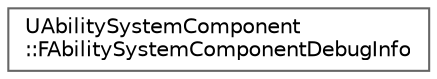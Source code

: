 digraph "Graphical Class Hierarchy"
{
 // INTERACTIVE_SVG=YES
 // LATEX_PDF_SIZE
  bgcolor="transparent";
  edge [fontname=Helvetica,fontsize=10,labelfontname=Helvetica,labelfontsize=10];
  node [fontname=Helvetica,fontsize=10,shape=box,height=0.2,width=0.4];
  rankdir="LR";
  Node0 [id="Node000000",label="UAbilitySystemComponent\l::FAbilitySystemComponentDebugInfo",height=0.2,width=0.4,color="grey40", fillcolor="white", style="filled",URL="$da/de5/structUAbilitySystemComponent_1_1FAbilitySystemComponentDebugInfo.html",tooltip=" "];
}
